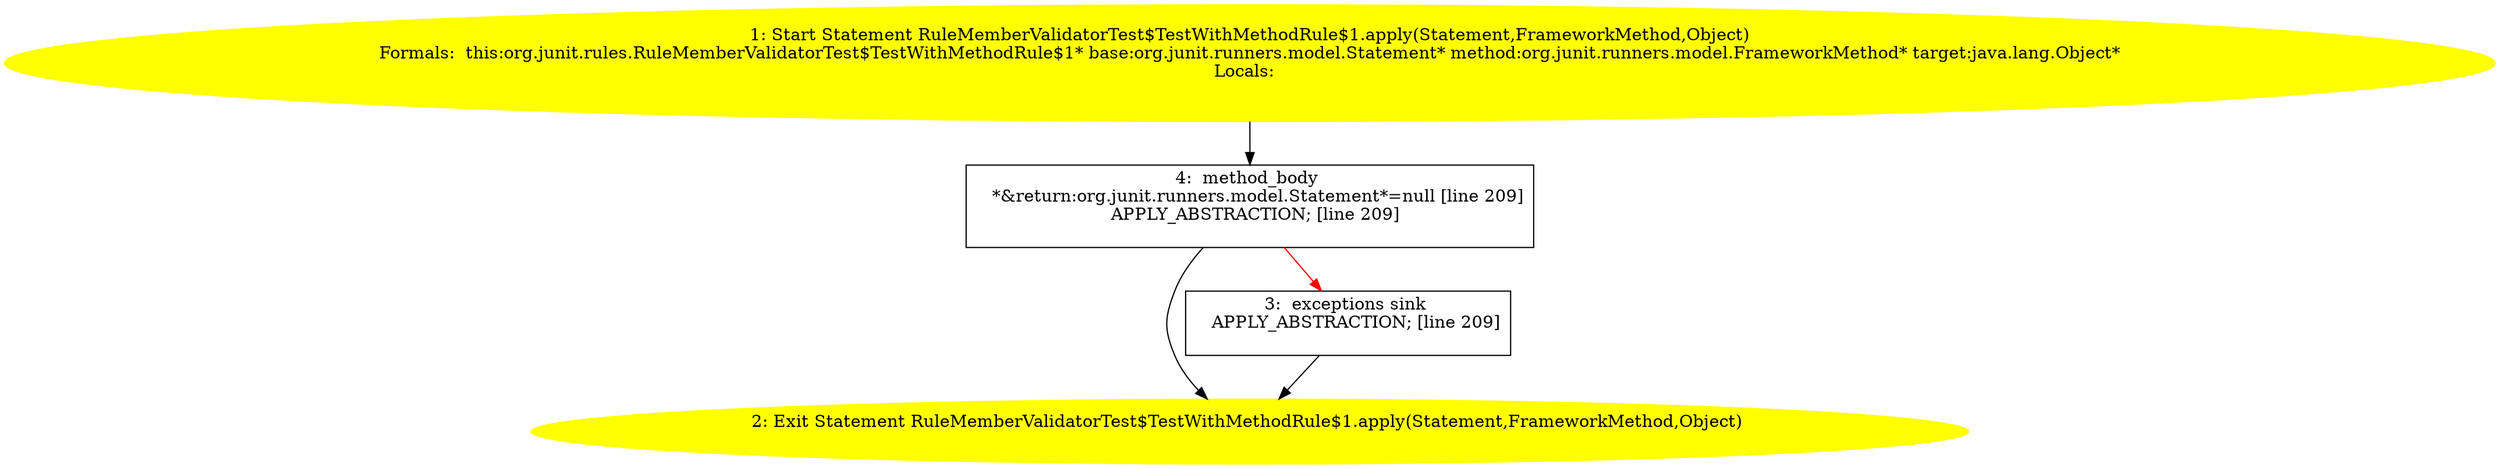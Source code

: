 /* @generated */
digraph cfg {
"org.junit.rules.RuleMemberValidatorTest$TestWithMethodRule$1.apply(org.junit.runners.model.Statement.4aba225e4dced90bc8e04c33a8f48e35_1" [label="1: Start Statement RuleMemberValidatorTest$TestWithMethodRule$1.apply(Statement,FrameworkMethod,Object)\nFormals:  this:org.junit.rules.RuleMemberValidatorTest$TestWithMethodRule$1* base:org.junit.runners.model.Statement* method:org.junit.runners.model.FrameworkMethod* target:java.lang.Object*\nLocals:  \n  " color=yellow style=filled]
	

	 "org.junit.rules.RuleMemberValidatorTest$TestWithMethodRule$1.apply(org.junit.runners.model.Statement.4aba225e4dced90bc8e04c33a8f48e35_1" -> "org.junit.rules.RuleMemberValidatorTest$TestWithMethodRule$1.apply(org.junit.runners.model.Statement.4aba225e4dced90bc8e04c33a8f48e35_4" ;
"org.junit.rules.RuleMemberValidatorTest$TestWithMethodRule$1.apply(org.junit.runners.model.Statement.4aba225e4dced90bc8e04c33a8f48e35_2" [label="2: Exit Statement RuleMemberValidatorTest$TestWithMethodRule$1.apply(Statement,FrameworkMethod,Object) \n  " color=yellow style=filled]
	

"org.junit.rules.RuleMemberValidatorTest$TestWithMethodRule$1.apply(org.junit.runners.model.Statement.4aba225e4dced90bc8e04c33a8f48e35_3" [label="3:  exceptions sink \n   APPLY_ABSTRACTION; [line 209]\n " shape="box"]
	

	 "org.junit.rules.RuleMemberValidatorTest$TestWithMethodRule$1.apply(org.junit.runners.model.Statement.4aba225e4dced90bc8e04c33a8f48e35_3" -> "org.junit.rules.RuleMemberValidatorTest$TestWithMethodRule$1.apply(org.junit.runners.model.Statement.4aba225e4dced90bc8e04c33a8f48e35_2" ;
"org.junit.rules.RuleMemberValidatorTest$TestWithMethodRule$1.apply(org.junit.runners.model.Statement.4aba225e4dced90bc8e04c33a8f48e35_4" [label="4:  method_body \n   *&return:org.junit.runners.model.Statement*=null [line 209]\n  APPLY_ABSTRACTION; [line 209]\n " shape="box"]
	

	 "org.junit.rules.RuleMemberValidatorTest$TestWithMethodRule$1.apply(org.junit.runners.model.Statement.4aba225e4dced90bc8e04c33a8f48e35_4" -> "org.junit.rules.RuleMemberValidatorTest$TestWithMethodRule$1.apply(org.junit.runners.model.Statement.4aba225e4dced90bc8e04c33a8f48e35_2" ;
	 "org.junit.rules.RuleMemberValidatorTest$TestWithMethodRule$1.apply(org.junit.runners.model.Statement.4aba225e4dced90bc8e04c33a8f48e35_4" -> "org.junit.rules.RuleMemberValidatorTest$TestWithMethodRule$1.apply(org.junit.runners.model.Statement.4aba225e4dced90bc8e04c33a8f48e35_3" [color="red" ];
}
